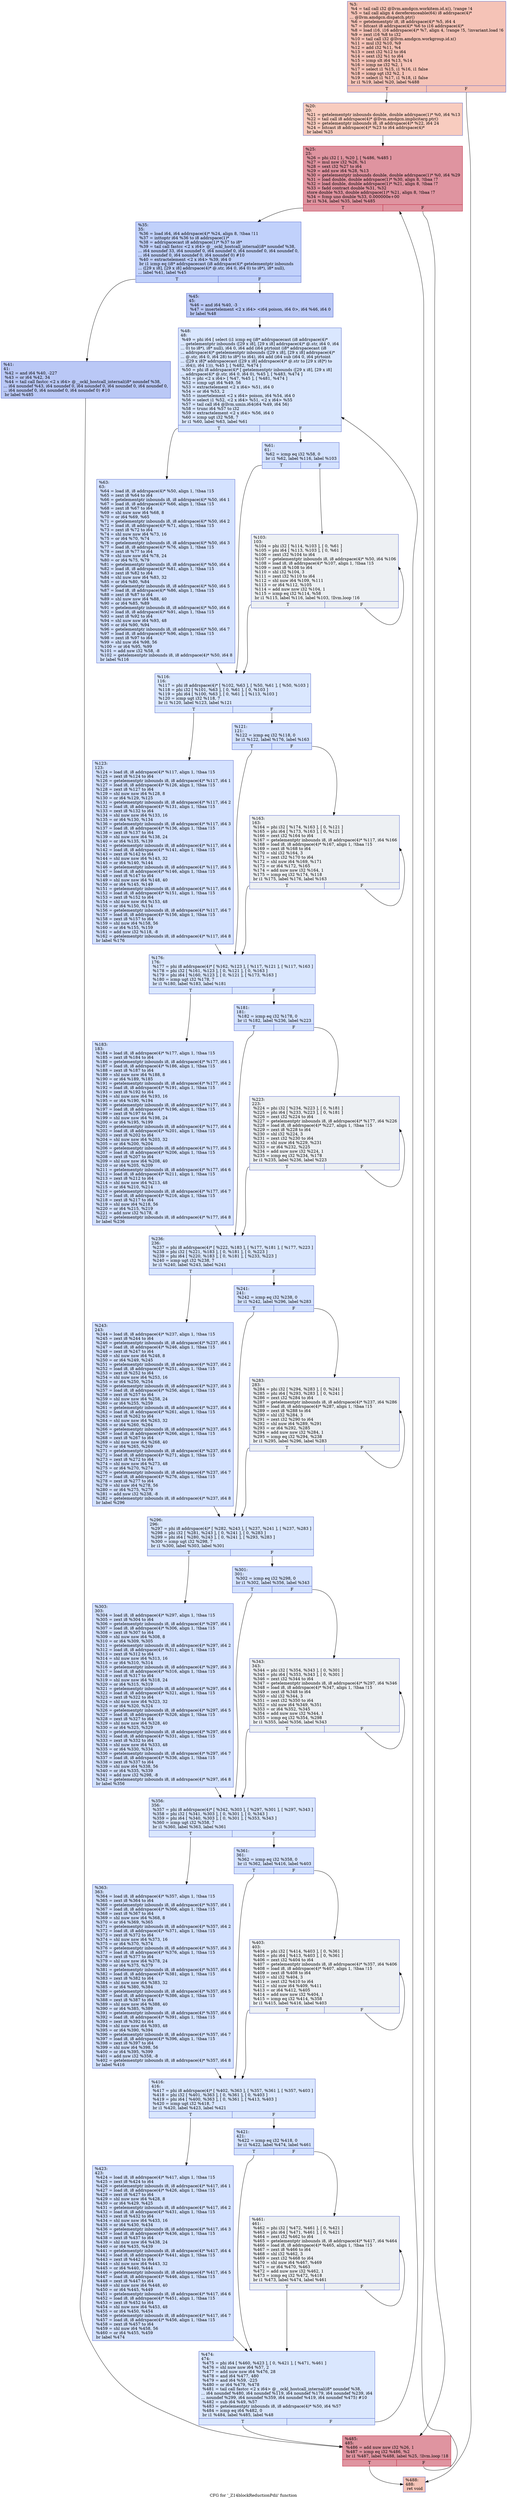 digraph "CFG for '_Z14blockReductionPdii' function" {
	label="CFG for '_Z14blockReductionPdii' function";

	Node0x57ac150 [shape=record,color="#3d50c3ff", style=filled, fillcolor="#e8765c70",label="{%3:\l  %4 = tail call i32 @llvm.amdgcn.workitem.id.x(), !range !4\l  %5 = tail call align 4 dereferenceable(64) i8 addrspace(4)*\l... @llvm.amdgcn.dispatch.ptr()\l  %6 = getelementptr i8, i8 addrspace(4)* %5, i64 4\l  %7 = bitcast i8 addrspace(4)* %6 to i16 addrspace(4)*\l  %8 = load i16, i16 addrspace(4)* %7, align 4, !range !5, !invariant.load !6\l  %9 = zext i16 %8 to i32\l  %10 = tail call i32 @llvm.amdgcn.workgroup.id.x()\l  %11 = mul i32 %10, %9\l  %12 = add i32 %11, %4\l  %13 = zext i32 %12 to i64\l  %14 = sext i32 %1 to i64\l  %15 = icmp slt i64 %13, %14\l  %16 = icmp ne i32 %2, 1\l  %17 = select i1 %15, i1 %16, i1 false\l  %18 = icmp sgt i32 %2, 1\l  %19 = select i1 %17, i1 %18, i1 false\l  br i1 %19, label %20, label %488\l|{<s0>T|<s1>F}}"];
	Node0x57ac150:s0 -> Node0x57adc10;
	Node0x57ac150:s1 -> Node0x57ae4d0;
	Node0x57adc10 [shape=record,color="#3d50c3ff", style=filled, fillcolor="#f08b6e70",label="{%20:\l20:                                               \l  %21 = getelementptr inbounds double, double addrspace(1)* %0, i64 %13\l  %22 = tail call i8 addrspace(4)* @llvm.amdgcn.implicitarg.ptr()\l  %23 = getelementptr inbounds i8, i8 addrspace(4)* %22, i64 24\l  %24 = bitcast i8 addrspace(4)* %23 to i64 addrspace(4)*\l  br label %25\l}"];
	Node0x57adc10 -> Node0x57ae9c0;
	Node0x57ae9c0 [shape=record,color="#b70d28ff", style=filled, fillcolor="#b70d2870",label="{%25:\l25:                                               \l  %26 = phi i32 [ 1, %20 ], [ %486, %485 ]\l  %27 = mul nsw i32 %26, %1\l  %28 = sext i32 %27 to i64\l  %29 = add nsw i64 %28, %13\l  %30 = getelementptr inbounds double, double addrspace(1)* %0, i64 %29\l  %31 = load double, double addrspace(1)* %30, align 8, !tbaa !7\l  %32 = load double, double addrspace(1)* %21, align 8, !tbaa !7\l  %33 = fadd contract double %31, %32\l  store double %33, double addrspace(1)* %21, align 8, !tbaa !7\l  %34 = fcmp uno double %33, 0.000000e+00\l  br i1 %34, label %35, label %485\l|{<s0>T|<s1>F}}"];
	Node0x57ae9c0:s0 -> Node0x57b0430;
	Node0x57ae9c0:s1 -> Node0x57aeaf0;
	Node0x57b0430 [shape=record,color="#3d50c3ff", style=filled, fillcolor="#7396f570",label="{%35:\l35:                                               \l  %36 = load i64, i64 addrspace(4)* %24, align 8, !tbaa !11\l  %37 = inttoptr i64 %36 to i8 addrspace(1)*\l  %38 = addrspacecast i8 addrspace(1)* %37 to i8*\l  %39 = tail call fastcc \<2 x i64\> @__ockl_hostcall_internal(i8* noundef %38,\l... i64 noundef 33, i64 noundef 0, i64 noundef 0, i64 noundef 0, i64 noundef 0,\l... i64 noundef 0, i64 noundef 0, i64 noundef 0) #10\l  %40 = extractelement \<2 x i64\> %39, i64 0\l  br i1 icmp eq (i8* addrspacecast (i8 addrspace(4)* getelementptr inbounds\l... ([29 x i8], [29 x i8] addrspace(4)* @.str, i64 0, i64 0) to i8*), i8* null),\l... label %41, label %45\l|{<s0>T|<s1>F}}"];
	Node0x57b0430:s0 -> Node0x57b0fd0;
	Node0x57b0430:s1 -> Node0x57b19c0;
	Node0x57b0fd0 [shape=record,color="#3d50c3ff", style=filled, fillcolor="#6282ea70",label="{%41:\l41:                                               \l  %42 = and i64 %40, -227\l  %43 = or i64 %42, 34\l  %44 = tail call fastcc \<2 x i64\> @__ockl_hostcall_internal(i8* noundef %38,\l... i64 noundef %43, i64 noundef 0, i64 noundef 0, i64 noundef 0, i64 noundef 0,\l... i64 noundef 0, i64 noundef 0, i64 noundef 0) #10\l  br label %485\l}"];
	Node0x57b0fd0 -> Node0x57aeaf0;
	Node0x57b19c0 [shape=record,color="#3d50c3ff", style=filled, fillcolor="#6282ea70",label="{%45:\l45:                                               \l  %46 = and i64 %40, -3\l  %47 = insertelement \<2 x i64\> \<i64 poison, i64 0\>, i64 %46, i64 0\l  br label %48\l}"];
	Node0x57b19c0 -> Node0x57b2720;
	Node0x57b2720 [shape=record,color="#3d50c3ff", style=filled, fillcolor="#abc8fd70",label="{%48:\l48:                                               \l  %49 = phi i64 [ select (i1 icmp eq (i8* addrspacecast (i8 addrspace(4)*\l... getelementptr inbounds ([29 x i8], [29 x i8] addrspace(4)* @.str, i64 0, i64\l... 0) to i8*), i8* null), i64 0, i64 add (i64 ptrtoint (i8* addrspacecast (i8\l... addrspace(4)* getelementptr inbounds ([29 x i8], [29 x i8] addrspace(4)*\l... @.str, i64 0, i64 28) to i8*) to i64), i64 add (i64 sub (i64 0, i64 ptrtoint\l... ([29 x i8]* addrspacecast ([29 x i8] addrspace(4)* @.str to [29 x i8]*) to\l... i64)), i64 1))), %45 ], [ %482, %474 ]\l  %50 = phi i8 addrspace(4)* [ getelementptr inbounds ([29 x i8], [29 x i8]\l... addrspace(4)* @.str, i64 0, i64 0), %45 ], [ %483, %474 ]\l  %51 = phi \<2 x i64\> [ %47, %45 ], [ %481, %474 ]\l  %52 = icmp ugt i64 %49, 56\l  %53 = extractelement \<2 x i64\> %51, i64 0\l  %54 = or i64 %53, 2\l  %55 = insertelement \<2 x i64\> poison, i64 %54, i64 0\l  %56 = select i1 %52, \<2 x i64\> %51, \<2 x i64\> %55\l  %57 = tail call i64 @llvm.umin.i64(i64 %49, i64 56)\l  %58 = trunc i64 %57 to i32\l  %59 = extractelement \<2 x i64\> %56, i64 0\l  %60 = icmp ugt i32 %58, 7\l  br i1 %60, label %63, label %61\l|{<s0>T|<s1>F}}"];
	Node0x57b2720:s0 -> Node0x57b3690;
	Node0x57b2720:s1 -> Node0x57b3720;
	Node0x57b3720 [shape=record,color="#3d50c3ff", style=filled, fillcolor="#9ebeff70",label="{%61:\l61:                                               \l  %62 = icmp eq i32 %58, 0\l  br i1 %62, label %116, label %103\l|{<s0>T|<s1>F}}"];
	Node0x57b3720:s0 -> Node0x57b3920;
	Node0x57b3720:s1 -> Node0x57b3970;
	Node0x57b3690 [shape=record,color="#3d50c3ff", style=filled, fillcolor="#9ebeff70",label="{%63:\l63:                                               \l  %64 = load i8, i8 addrspace(4)* %50, align 1, !tbaa !15\l  %65 = zext i8 %64 to i64\l  %66 = getelementptr inbounds i8, i8 addrspace(4)* %50, i64 1\l  %67 = load i8, i8 addrspace(4)* %66, align 1, !tbaa !15\l  %68 = zext i8 %67 to i64\l  %69 = shl nuw nsw i64 %68, 8\l  %70 = or i64 %69, %65\l  %71 = getelementptr inbounds i8, i8 addrspace(4)* %50, i64 2\l  %72 = load i8, i8 addrspace(4)* %71, align 1, !tbaa !15\l  %73 = zext i8 %72 to i64\l  %74 = shl nuw nsw i64 %73, 16\l  %75 = or i64 %70, %74\l  %76 = getelementptr inbounds i8, i8 addrspace(4)* %50, i64 3\l  %77 = load i8, i8 addrspace(4)* %76, align 1, !tbaa !15\l  %78 = zext i8 %77 to i64\l  %79 = shl nuw nsw i64 %78, 24\l  %80 = or i64 %75, %79\l  %81 = getelementptr inbounds i8, i8 addrspace(4)* %50, i64 4\l  %82 = load i8, i8 addrspace(4)* %81, align 1, !tbaa !15\l  %83 = zext i8 %82 to i64\l  %84 = shl nuw nsw i64 %83, 32\l  %85 = or i64 %80, %84\l  %86 = getelementptr inbounds i8, i8 addrspace(4)* %50, i64 5\l  %87 = load i8, i8 addrspace(4)* %86, align 1, !tbaa !15\l  %88 = zext i8 %87 to i64\l  %89 = shl nuw nsw i64 %88, 40\l  %90 = or i64 %85, %89\l  %91 = getelementptr inbounds i8, i8 addrspace(4)* %50, i64 6\l  %92 = load i8, i8 addrspace(4)* %91, align 1, !tbaa !15\l  %93 = zext i8 %92 to i64\l  %94 = shl nuw nsw i64 %93, 48\l  %95 = or i64 %90, %94\l  %96 = getelementptr inbounds i8, i8 addrspace(4)* %50, i64 7\l  %97 = load i8, i8 addrspace(4)* %96, align 1, !tbaa !15\l  %98 = zext i8 %97 to i64\l  %99 = shl nuw i64 %98, 56\l  %100 = or i64 %95, %99\l  %101 = add nsw i32 %58, -8\l  %102 = getelementptr inbounds i8, i8 addrspace(4)* %50, i64 8\l  br label %116\l}"];
	Node0x57b3690 -> Node0x57b3920;
	Node0x57b3970 [shape=record,color="#3d50c3ff", style=filled, fillcolor="#d6dce470",label="{%103:\l103:                                              \l  %104 = phi i32 [ %114, %103 ], [ 0, %61 ]\l  %105 = phi i64 [ %113, %103 ], [ 0, %61 ]\l  %106 = zext i32 %104 to i64\l  %107 = getelementptr inbounds i8, i8 addrspace(4)* %50, i64 %106\l  %108 = load i8, i8 addrspace(4)* %107, align 1, !tbaa !15\l  %109 = zext i8 %108 to i64\l  %110 = shl i32 %104, 3\l  %111 = zext i32 %110 to i64\l  %112 = shl nuw i64 %109, %111\l  %113 = or i64 %112, %105\l  %114 = add nuw nsw i32 %104, 1\l  %115 = icmp eq i32 %114, %58\l  br i1 %115, label %116, label %103, !llvm.loop !16\l|{<s0>T|<s1>F}}"];
	Node0x57b3970:s0 -> Node0x57b3920;
	Node0x57b3970:s1 -> Node0x57b3970;
	Node0x57b3920 [shape=record,color="#3d50c3ff", style=filled, fillcolor="#abc8fd70",label="{%116:\l116:                                              \l  %117 = phi i8 addrspace(4)* [ %102, %63 ], [ %50, %61 ], [ %50, %103 ]\l  %118 = phi i32 [ %101, %63 ], [ 0, %61 ], [ 0, %103 ]\l  %119 = phi i64 [ %100, %63 ], [ 0, %61 ], [ %113, %103 ]\l  %120 = icmp ugt i32 %118, 7\l  br i1 %120, label %123, label %121\l|{<s0>T|<s1>F}}"];
	Node0x57b3920:s0 -> Node0x57b6660;
	Node0x57b3920:s1 -> Node0x57b66b0;
	Node0x57b66b0 [shape=record,color="#3d50c3ff", style=filled, fillcolor="#9ebeff70",label="{%121:\l121:                                              \l  %122 = icmp eq i32 %118, 0\l  br i1 %122, label %176, label %163\l|{<s0>T|<s1>F}}"];
	Node0x57b66b0:s0 -> Node0x57b6880;
	Node0x57b66b0:s1 -> Node0x57b68d0;
	Node0x57b6660 [shape=record,color="#3d50c3ff", style=filled, fillcolor="#9ebeff70",label="{%123:\l123:                                              \l  %124 = load i8, i8 addrspace(4)* %117, align 1, !tbaa !15\l  %125 = zext i8 %124 to i64\l  %126 = getelementptr inbounds i8, i8 addrspace(4)* %117, i64 1\l  %127 = load i8, i8 addrspace(4)* %126, align 1, !tbaa !15\l  %128 = zext i8 %127 to i64\l  %129 = shl nuw nsw i64 %128, 8\l  %130 = or i64 %129, %125\l  %131 = getelementptr inbounds i8, i8 addrspace(4)* %117, i64 2\l  %132 = load i8, i8 addrspace(4)* %131, align 1, !tbaa !15\l  %133 = zext i8 %132 to i64\l  %134 = shl nuw nsw i64 %133, 16\l  %135 = or i64 %130, %134\l  %136 = getelementptr inbounds i8, i8 addrspace(4)* %117, i64 3\l  %137 = load i8, i8 addrspace(4)* %136, align 1, !tbaa !15\l  %138 = zext i8 %137 to i64\l  %139 = shl nuw nsw i64 %138, 24\l  %140 = or i64 %135, %139\l  %141 = getelementptr inbounds i8, i8 addrspace(4)* %117, i64 4\l  %142 = load i8, i8 addrspace(4)* %141, align 1, !tbaa !15\l  %143 = zext i8 %142 to i64\l  %144 = shl nuw nsw i64 %143, 32\l  %145 = or i64 %140, %144\l  %146 = getelementptr inbounds i8, i8 addrspace(4)* %117, i64 5\l  %147 = load i8, i8 addrspace(4)* %146, align 1, !tbaa !15\l  %148 = zext i8 %147 to i64\l  %149 = shl nuw nsw i64 %148, 40\l  %150 = or i64 %145, %149\l  %151 = getelementptr inbounds i8, i8 addrspace(4)* %117, i64 6\l  %152 = load i8, i8 addrspace(4)* %151, align 1, !tbaa !15\l  %153 = zext i8 %152 to i64\l  %154 = shl nuw nsw i64 %153, 48\l  %155 = or i64 %150, %154\l  %156 = getelementptr inbounds i8, i8 addrspace(4)* %117, i64 7\l  %157 = load i8, i8 addrspace(4)* %156, align 1, !tbaa !15\l  %158 = zext i8 %157 to i64\l  %159 = shl nuw i64 %158, 56\l  %160 = or i64 %155, %159\l  %161 = add nsw i32 %118, -8\l  %162 = getelementptr inbounds i8, i8 addrspace(4)* %117, i64 8\l  br label %176\l}"];
	Node0x57b6660 -> Node0x57b6880;
	Node0x57b68d0 [shape=record,color="#3d50c3ff", style=filled, fillcolor="#d6dce470",label="{%163:\l163:                                              \l  %164 = phi i32 [ %174, %163 ], [ 0, %121 ]\l  %165 = phi i64 [ %173, %163 ], [ 0, %121 ]\l  %166 = zext i32 %164 to i64\l  %167 = getelementptr inbounds i8, i8 addrspace(4)* %117, i64 %166\l  %168 = load i8, i8 addrspace(4)* %167, align 1, !tbaa !15\l  %169 = zext i8 %168 to i64\l  %170 = shl i32 %164, 3\l  %171 = zext i32 %170 to i64\l  %172 = shl nuw i64 %169, %171\l  %173 = or i64 %172, %165\l  %174 = add nuw nsw i32 %164, 1\l  %175 = icmp eq i32 %174, %118\l  br i1 %175, label %176, label %163\l|{<s0>T|<s1>F}}"];
	Node0x57b68d0:s0 -> Node0x57b6880;
	Node0x57b68d0:s1 -> Node0x57b68d0;
	Node0x57b6880 [shape=record,color="#3d50c3ff", style=filled, fillcolor="#abc8fd70",label="{%176:\l176:                                              \l  %177 = phi i8 addrspace(4)* [ %162, %123 ], [ %117, %121 ], [ %117, %163 ]\l  %178 = phi i32 [ %161, %123 ], [ 0, %121 ], [ 0, %163 ]\l  %179 = phi i64 [ %160, %123 ], [ 0, %121 ], [ %173, %163 ]\l  %180 = icmp ugt i32 %178, 7\l  br i1 %180, label %183, label %181\l|{<s0>T|<s1>F}}"];
	Node0x57b6880:s0 -> Node0x57b8d60;
	Node0x57b6880:s1 -> Node0x57b8db0;
	Node0x57b8db0 [shape=record,color="#3d50c3ff", style=filled, fillcolor="#9ebeff70",label="{%181:\l181:                                              \l  %182 = icmp eq i32 %178, 0\l  br i1 %182, label %236, label %223\l|{<s0>T|<s1>F}}"];
	Node0x57b8db0:s0 -> Node0x57b8f40;
	Node0x57b8db0:s1 -> Node0x57b8f90;
	Node0x57b8d60 [shape=record,color="#3d50c3ff", style=filled, fillcolor="#9ebeff70",label="{%183:\l183:                                              \l  %184 = load i8, i8 addrspace(4)* %177, align 1, !tbaa !15\l  %185 = zext i8 %184 to i64\l  %186 = getelementptr inbounds i8, i8 addrspace(4)* %177, i64 1\l  %187 = load i8, i8 addrspace(4)* %186, align 1, !tbaa !15\l  %188 = zext i8 %187 to i64\l  %189 = shl nuw nsw i64 %188, 8\l  %190 = or i64 %189, %185\l  %191 = getelementptr inbounds i8, i8 addrspace(4)* %177, i64 2\l  %192 = load i8, i8 addrspace(4)* %191, align 1, !tbaa !15\l  %193 = zext i8 %192 to i64\l  %194 = shl nuw nsw i64 %193, 16\l  %195 = or i64 %190, %194\l  %196 = getelementptr inbounds i8, i8 addrspace(4)* %177, i64 3\l  %197 = load i8, i8 addrspace(4)* %196, align 1, !tbaa !15\l  %198 = zext i8 %197 to i64\l  %199 = shl nuw nsw i64 %198, 24\l  %200 = or i64 %195, %199\l  %201 = getelementptr inbounds i8, i8 addrspace(4)* %177, i64 4\l  %202 = load i8, i8 addrspace(4)* %201, align 1, !tbaa !15\l  %203 = zext i8 %202 to i64\l  %204 = shl nuw nsw i64 %203, 32\l  %205 = or i64 %200, %204\l  %206 = getelementptr inbounds i8, i8 addrspace(4)* %177, i64 5\l  %207 = load i8, i8 addrspace(4)* %206, align 1, !tbaa !15\l  %208 = zext i8 %207 to i64\l  %209 = shl nuw nsw i64 %208, 40\l  %210 = or i64 %205, %209\l  %211 = getelementptr inbounds i8, i8 addrspace(4)* %177, i64 6\l  %212 = load i8, i8 addrspace(4)* %211, align 1, !tbaa !15\l  %213 = zext i8 %212 to i64\l  %214 = shl nuw nsw i64 %213, 48\l  %215 = or i64 %210, %214\l  %216 = getelementptr inbounds i8, i8 addrspace(4)* %177, i64 7\l  %217 = load i8, i8 addrspace(4)* %216, align 1, !tbaa !15\l  %218 = zext i8 %217 to i64\l  %219 = shl nuw i64 %218, 56\l  %220 = or i64 %215, %219\l  %221 = add nsw i32 %178, -8\l  %222 = getelementptr inbounds i8, i8 addrspace(4)* %177, i64 8\l  br label %236\l}"];
	Node0x57b8d60 -> Node0x57b8f40;
	Node0x57b8f90 [shape=record,color="#3d50c3ff", style=filled, fillcolor="#d6dce470",label="{%223:\l223:                                              \l  %224 = phi i32 [ %234, %223 ], [ 0, %181 ]\l  %225 = phi i64 [ %233, %223 ], [ 0, %181 ]\l  %226 = zext i32 %224 to i64\l  %227 = getelementptr inbounds i8, i8 addrspace(4)* %177, i64 %226\l  %228 = load i8, i8 addrspace(4)* %227, align 1, !tbaa !15\l  %229 = zext i8 %228 to i64\l  %230 = shl i32 %224, 3\l  %231 = zext i32 %230 to i64\l  %232 = shl nuw i64 %229, %231\l  %233 = or i64 %232, %225\l  %234 = add nuw nsw i32 %224, 1\l  %235 = icmp eq i32 %234, %178\l  br i1 %235, label %236, label %223\l|{<s0>T|<s1>F}}"];
	Node0x57b8f90:s0 -> Node0x57b8f40;
	Node0x57b8f90:s1 -> Node0x57b8f90;
	Node0x57b8f40 [shape=record,color="#3d50c3ff", style=filled, fillcolor="#abc8fd70",label="{%236:\l236:                                              \l  %237 = phi i8 addrspace(4)* [ %222, %183 ], [ %177, %181 ], [ %177, %223 ]\l  %238 = phi i32 [ %221, %183 ], [ 0, %181 ], [ 0, %223 ]\l  %239 = phi i64 [ %220, %183 ], [ 0, %181 ], [ %233, %223 ]\l  %240 = icmp ugt i32 %238, 7\l  br i1 %240, label %243, label %241\l|{<s0>T|<s1>F}}"];
	Node0x57b8f40:s0 -> Node0x57bafb0;
	Node0x57b8f40:s1 -> Node0x57bb000;
	Node0x57bb000 [shape=record,color="#3d50c3ff", style=filled, fillcolor="#9ebeff70",label="{%241:\l241:                                              \l  %242 = icmp eq i32 %238, 0\l  br i1 %242, label %296, label %283\l|{<s0>T|<s1>F}}"];
	Node0x57bb000:s0 -> Node0x57bb190;
	Node0x57bb000:s1 -> Node0x57bb1e0;
	Node0x57bafb0 [shape=record,color="#3d50c3ff", style=filled, fillcolor="#9ebeff70",label="{%243:\l243:                                              \l  %244 = load i8, i8 addrspace(4)* %237, align 1, !tbaa !15\l  %245 = zext i8 %244 to i64\l  %246 = getelementptr inbounds i8, i8 addrspace(4)* %237, i64 1\l  %247 = load i8, i8 addrspace(4)* %246, align 1, !tbaa !15\l  %248 = zext i8 %247 to i64\l  %249 = shl nuw nsw i64 %248, 8\l  %250 = or i64 %249, %245\l  %251 = getelementptr inbounds i8, i8 addrspace(4)* %237, i64 2\l  %252 = load i8, i8 addrspace(4)* %251, align 1, !tbaa !15\l  %253 = zext i8 %252 to i64\l  %254 = shl nuw nsw i64 %253, 16\l  %255 = or i64 %250, %254\l  %256 = getelementptr inbounds i8, i8 addrspace(4)* %237, i64 3\l  %257 = load i8, i8 addrspace(4)* %256, align 1, !tbaa !15\l  %258 = zext i8 %257 to i64\l  %259 = shl nuw nsw i64 %258, 24\l  %260 = or i64 %255, %259\l  %261 = getelementptr inbounds i8, i8 addrspace(4)* %237, i64 4\l  %262 = load i8, i8 addrspace(4)* %261, align 1, !tbaa !15\l  %263 = zext i8 %262 to i64\l  %264 = shl nuw nsw i64 %263, 32\l  %265 = or i64 %260, %264\l  %266 = getelementptr inbounds i8, i8 addrspace(4)* %237, i64 5\l  %267 = load i8, i8 addrspace(4)* %266, align 1, !tbaa !15\l  %268 = zext i8 %267 to i64\l  %269 = shl nuw nsw i64 %268, 40\l  %270 = or i64 %265, %269\l  %271 = getelementptr inbounds i8, i8 addrspace(4)* %237, i64 6\l  %272 = load i8, i8 addrspace(4)* %271, align 1, !tbaa !15\l  %273 = zext i8 %272 to i64\l  %274 = shl nuw nsw i64 %273, 48\l  %275 = or i64 %270, %274\l  %276 = getelementptr inbounds i8, i8 addrspace(4)* %237, i64 7\l  %277 = load i8, i8 addrspace(4)* %276, align 1, !tbaa !15\l  %278 = zext i8 %277 to i64\l  %279 = shl nuw i64 %278, 56\l  %280 = or i64 %275, %279\l  %281 = add nsw i32 %238, -8\l  %282 = getelementptr inbounds i8, i8 addrspace(4)* %237, i64 8\l  br label %296\l}"];
	Node0x57bafb0 -> Node0x57bb190;
	Node0x57bb1e0 [shape=record,color="#3d50c3ff", style=filled, fillcolor="#d6dce470",label="{%283:\l283:                                              \l  %284 = phi i32 [ %294, %283 ], [ 0, %241 ]\l  %285 = phi i64 [ %293, %283 ], [ 0, %241 ]\l  %286 = zext i32 %284 to i64\l  %287 = getelementptr inbounds i8, i8 addrspace(4)* %237, i64 %286\l  %288 = load i8, i8 addrspace(4)* %287, align 1, !tbaa !15\l  %289 = zext i8 %288 to i64\l  %290 = shl i32 %284, 3\l  %291 = zext i32 %290 to i64\l  %292 = shl nuw i64 %289, %291\l  %293 = or i64 %292, %285\l  %294 = add nuw nsw i32 %284, 1\l  %295 = icmp eq i32 %294, %238\l  br i1 %295, label %296, label %283\l|{<s0>T|<s1>F}}"];
	Node0x57bb1e0:s0 -> Node0x57bb190;
	Node0x57bb1e0:s1 -> Node0x57bb1e0;
	Node0x57bb190 [shape=record,color="#3d50c3ff", style=filled, fillcolor="#abc8fd70",label="{%296:\l296:                                              \l  %297 = phi i8 addrspace(4)* [ %282, %243 ], [ %237, %241 ], [ %237, %283 ]\l  %298 = phi i32 [ %281, %243 ], [ 0, %241 ], [ 0, %283 ]\l  %299 = phi i64 [ %280, %243 ], [ 0, %241 ], [ %293, %283 ]\l  %300 = icmp ugt i32 %298, 7\l  br i1 %300, label %303, label %301\l|{<s0>T|<s1>F}}"];
	Node0x57bb190:s0 -> Node0x57bda30;
	Node0x57bb190:s1 -> Node0x57bda80;
	Node0x57bda80 [shape=record,color="#3d50c3ff", style=filled, fillcolor="#9ebeff70",label="{%301:\l301:                                              \l  %302 = icmp eq i32 %298, 0\l  br i1 %302, label %356, label %343\l|{<s0>T|<s1>F}}"];
	Node0x57bda80:s0 -> Node0x57bdc10;
	Node0x57bda80:s1 -> Node0x57bdc60;
	Node0x57bda30 [shape=record,color="#3d50c3ff", style=filled, fillcolor="#9ebeff70",label="{%303:\l303:                                              \l  %304 = load i8, i8 addrspace(4)* %297, align 1, !tbaa !15\l  %305 = zext i8 %304 to i64\l  %306 = getelementptr inbounds i8, i8 addrspace(4)* %297, i64 1\l  %307 = load i8, i8 addrspace(4)* %306, align 1, !tbaa !15\l  %308 = zext i8 %307 to i64\l  %309 = shl nuw nsw i64 %308, 8\l  %310 = or i64 %309, %305\l  %311 = getelementptr inbounds i8, i8 addrspace(4)* %297, i64 2\l  %312 = load i8, i8 addrspace(4)* %311, align 1, !tbaa !15\l  %313 = zext i8 %312 to i64\l  %314 = shl nuw nsw i64 %313, 16\l  %315 = or i64 %310, %314\l  %316 = getelementptr inbounds i8, i8 addrspace(4)* %297, i64 3\l  %317 = load i8, i8 addrspace(4)* %316, align 1, !tbaa !15\l  %318 = zext i8 %317 to i64\l  %319 = shl nuw nsw i64 %318, 24\l  %320 = or i64 %315, %319\l  %321 = getelementptr inbounds i8, i8 addrspace(4)* %297, i64 4\l  %322 = load i8, i8 addrspace(4)* %321, align 1, !tbaa !15\l  %323 = zext i8 %322 to i64\l  %324 = shl nuw nsw i64 %323, 32\l  %325 = or i64 %320, %324\l  %326 = getelementptr inbounds i8, i8 addrspace(4)* %297, i64 5\l  %327 = load i8, i8 addrspace(4)* %326, align 1, !tbaa !15\l  %328 = zext i8 %327 to i64\l  %329 = shl nuw nsw i64 %328, 40\l  %330 = or i64 %325, %329\l  %331 = getelementptr inbounds i8, i8 addrspace(4)* %297, i64 6\l  %332 = load i8, i8 addrspace(4)* %331, align 1, !tbaa !15\l  %333 = zext i8 %332 to i64\l  %334 = shl nuw nsw i64 %333, 48\l  %335 = or i64 %330, %334\l  %336 = getelementptr inbounds i8, i8 addrspace(4)* %297, i64 7\l  %337 = load i8, i8 addrspace(4)* %336, align 1, !tbaa !15\l  %338 = zext i8 %337 to i64\l  %339 = shl nuw i64 %338, 56\l  %340 = or i64 %335, %339\l  %341 = add nsw i32 %298, -8\l  %342 = getelementptr inbounds i8, i8 addrspace(4)* %297, i64 8\l  br label %356\l}"];
	Node0x57bda30 -> Node0x57bdc10;
	Node0x57bdc60 [shape=record,color="#3d50c3ff", style=filled, fillcolor="#d6dce470",label="{%343:\l343:                                              \l  %344 = phi i32 [ %354, %343 ], [ 0, %301 ]\l  %345 = phi i64 [ %353, %343 ], [ 0, %301 ]\l  %346 = zext i32 %344 to i64\l  %347 = getelementptr inbounds i8, i8 addrspace(4)* %297, i64 %346\l  %348 = load i8, i8 addrspace(4)* %347, align 1, !tbaa !15\l  %349 = zext i8 %348 to i64\l  %350 = shl i32 %344, 3\l  %351 = zext i32 %350 to i64\l  %352 = shl nuw i64 %349, %351\l  %353 = or i64 %352, %345\l  %354 = add nuw nsw i32 %344, 1\l  %355 = icmp eq i32 %354, %298\l  br i1 %355, label %356, label %343\l|{<s0>T|<s1>F}}"];
	Node0x57bdc60:s0 -> Node0x57bdc10;
	Node0x57bdc60:s1 -> Node0x57bdc60;
	Node0x57bdc10 [shape=record,color="#3d50c3ff", style=filled, fillcolor="#abc8fd70",label="{%356:\l356:                                              \l  %357 = phi i8 addrspace(4)* [ %342, %303 ], [ %297, %301 ], [ %297, %343 ]\l  %358 = phi i32 [ %341, %303 ], [ 0, %301 ], [ 0, %343 ]\l  %359 = phi i64 [ %340, %303 ], [ 0, %301 ], [ %353, %343 ]\l  %360 = icmp ugt i32 %358, 7\l  br i1 %360, label %363, label %361\l|{<s0>T|<s1>F}}"];
	Node0x57bdc10:s0 -> Node0x57c06b0;
	Node0x57bdc10:s1 -> Node0x57c0700;
	Node0x57c0700 [shape=record,color="#3d50c3ff", style=filled, fillcolor="#9ebeff70",label="{%361:\l361:                                              \l  %362 = icmp eq i32 %358, 0\l  br i1 %362, label %416, label %403\l|{<s0>T|<s1>F}}"];
	Node0x57c0700:s0 -> Node0x57c0890;
	Node0x57c0700:s1 -> Node0x57c08e0;
	Node0x57c06b0 [shape=record,color="#3d50c3ff", style=filled, fillcolor="#9ebeff70",label="{%363:\l363:                                              \l  %364 = load i8, i8 addrspace(4)* %357, align 1, !tbaa !15\l  %365 = zext i8 %364 to i64\l  %366 = getelementptr inbounds i8, i8 addrspace(4)* %357, i64 1\l  %367 = load i8, i8 addrspace(4)* %366, align 1, !tbaa !15\l  %368 = zext i8 %367 to i64\l  %369 = shl nuw nsw i64 %368, 8\l  %370 = or i64 %369, %365\l  %371 = getelementptr inbounds i8, i8 addrspace(4)* %357, i64 2\l  %372 = load i8, i8 addrspace(4)* %371, align 1, !tbaa !15\l  %373 = zext i8 %372 to i64\l  %374 = shl nuw nsw i64 %373, 16\l  %375 = or i64 %370, %374\l  %376 = getelementptr inbounds i8, i8 addrspace(4)* %357, i64 3\l  %377 = load i8, i8 addrspace(4)* %376, align 1, !tbaa !15\l  %378 = zext i8 %377 to i64\l  %379 = shl nuw nsw i64 %378, 24\l  %380 = or i64 %375, %379\l  %381 = getelementptr inbounds i8, i8 addrspace(4)* %357, i64 4\l  %382 = load i8, i8 addrspace(4)* %381, align 1, !tbaa !15\l  %383 = zext i8 %382 to i64\l  %384 = shl nuw nsw i64 %383, 32\l  %385 = or i64 %380, %384\l  %386 = getelementptr inbounds i8, i8 addrspace(4)* %357, i64 5\l  %387 = load i8, i8 addrspace(4)* %386, align 1, !tbaa !15\l  %388 = zext i8 %387 to i64\l  %389 = shl nuw nsw i64 %388, 40\l  %390 = or i64 %385, %389\l  %391 = getelementptr inbounds i8, i8 addrspace(4)* %357, i64 6\l  %392 = load i8, i8 addrspace(4)* %391, align 1, !tbaa !15\l  %393 = zext i8 %392 to i64\l  %394 = shl nuw nsw i64 %393, 48\l  %395 = or i64 %390, %394\l  %396 = getelementptr inbounds i8, i8 addrspace(4)* %357, i64 7\l  %397 = load i8, i8 addrspace(4)* %396, align 1, !tbaa !15\l  %398 = zext i8 %397 to i64\l  %399 = shl nuw i64 %398, 56\l  %400 = or i64 %395, %399\l  %401 = add nsw i32 %358, -8\l  %402 = getelementptr inbounds i8, i8 addrspace(4)* %357, i64 8\l  br label %416\l}"];
	Node0x57c06b0 -> Node0x57c0890;
	Node0x57c08e0 [shape=record,color="#3d50c3ff", style=filled, fillcolor="#d6dce470",label="{%403:\l403:                                              \l  %404 = phi i32 [ %414, %403 ], [ 0, %361 ]\l  %405 = phi i64 [ %413, %403 ], [ 0, %361 ]\l  %406 = zext i32 %404 to i64\l  %407 = getelementptr inbounds i8, i8 addrspace(4)* %357, i64 %406\l  %408 = load i8, i8 addrspace(4)* %407, align 1, !tbaa !15\l  %409 = zext i8 %408 to i64\l  %410 = shl i32 %404, 3\l  %411 = zext i32 %410 to i64\l  %412 = shl nuw i64 %409, %411\l  %413 = or i64 %412, %405\l  %414 = add nuw nsw i32 %404, 1\l  %415 = icmp eq i32 %414, %358\l  br i1 %415, label %416, label %403\l|{<s0>T|<s1>F}}"];
	Node0x57c08e0:s0 -> Node0x57c0890;
	Node0x57c08e0:s1 -> Node0x57c08e0;
	Node0x57c0890 [shape=record,color="#3d50c3ff", style=filled, fillcolor="#abc8fd70",label="{%416:\l416:                                              \l  %417 = phi i8 addrspace(4)* [ %402, %363 ], [ %357, %361 ], [ %357, %403 ]\l  %418 = phi i32 [ %401, %363 ], [ 0, %361 ], [ 0, %403 ]\l  %419 = phi i64 [ %400, %363 ], [ 0, %361 ], [ %413, %403 ]\l  %420 = icmp ugt i32 %418, 7\l  br i1 %420, label %423, label %421\l|{<s0>T|<s1>F}}"];
	Node0x57c0890:s0 -> Node0x57c2f10;
	Node0x57c0890:s1 -> Node0x57c2f60;
	Node0x57c2f60 [shape=record,color="#3d50c3ff", style=filled, fillcolor="#9ebeff70",label="{%421:\l421:                                              \l  %422 = icmp eq i32 %418, 0\l  br i1 %422, label %474, label %461\l|{<s0>T|<s1>F}}"];
	Node0x57c2f60:s0 -> Node0x57b2b90;
	Node0x57c2f60:s1 -> Node0x57c30f0;
	Node0x57c2f10 [shape=record,color="#3d50c3ff", style=filled, fillcolor="#9ebeff70",label="{%423:\l423:                                              \l  %424 = load i8, i8 addrspace(4)* %417, align 1, !tbaa !15\l  %425 = zext i8 %424 to i64\l  %426 = getelementptr inbounds i8, i8 addrspace(4)* %417, i64 1\l  %427 = load i8, i8 addrspace(4)* %426, align 1, !tbaa !15\l  %428 = zext i8 %427 to i64\l  %429 = shl nuw nsw i64 %428, 8\l  %430 = or i64 %429, %425\l  %431 = getelementptr inbounds i8, i8 addrspace(4)* %417, i64 2\l  %432 = load i8, i8 addrspace(4)* %431, align 1, !tbaa !15\l  %433 = zext i8 %432 to i64\l  %434 = shl nuw nsw i64 %433, 16\l  %435 = or i64 %430, %434\l  %436 = getelementptr inbounds i8, i8 addrspace(4)* %417, i64 3\l  %437 = load i8, i8 addrspace(4)* %436, align 1, !tbaa !15\l  %438 = zext i8 %437 to i64\l  %439 = shl nuw nsw i64 %438, 24\l  %440 = or i64 %435, %439\l  %441 = getelementptr inbounds i8, i8 addrspace(4)* %417, i64 4\l  %442 = load i8, i8 addrspace(4)* %441, align 1, !tbaa !15\l  %443 = zext i8 %442 to i64\l  %444 = shl nuw nsw i64 %443, 32\l  %445 = or i64 %440, %444\l  %446 = getelementptr inbounds i8, i8 addrspace(4)* %417, i64 5\l  %447 = load i8, i8 addrspace(4)* %446, align 1, !tbaa !15\l  %448 = zext i8 %447 to i64\l  %449 = shl nuw nsw i64 %448, 40\l  %450 = or i64 %445, %449\l  %451 = getelementptr inbounds i8, i8 addrspace(4)* %417, i64 6\l  %452 = load i8, i8 addrspace(4)* %451, align 1, !tbaa !15\l  %453 = zext i8 %452 to i64\l  %454 = shl nuw nsw i64 %453, 48\l  %455 = or i64 %450, %454\l  %456 = getelementptr inbounds i8, i8 addrspace(4)* %417, i64 7\l  %457 = load i8, i8 addrspace(4)* %456, align 1, !tbaa !15\l  %458 = zext i8 %457 to i64\l  %459 = shl nuw i64 %458, 56\l  %460 = or i64 %455, %459\l  br label %474\l}"];
	Node0x57c2f10 -> Node0x57b2b90;
	Node0x57c30f0 [shape=record,color="#3d50c3ff", style=filled, fillcolor="#d6dce470",label="{%461:\l461:                                              \l  %462 = phi i32 [ %472, %461 ], [ 0, %421 ]\l  %463 = phi i64 [ %471, %461 ], [ 0, %421 ]\l  %464 = zext i32 %462 to i64\l  %465 = getelementptr inbounds i8, i8 addrspace(4)* %417, i64 %464\l  %466 = load i8, i8 addrspace(4)* %465, align 1, !tbaa !15\l  %467 = zext i8 %466 to i64\l  %468 = shl i32 %462, 3\l  %469 = zext i32 %468 to i64\l  %470 = shl nuw i64 %467, %469\l  %471 = or i64 %470, %463\l  %472 = add nuw nsw i32 %462, 1\l  %473 = icmp eq i32 %472, %418\l  br i1 %473, label %474, label %461\l|{<s0>T|<s1>F}}"];
	Node0x57c30f0:s0 -> Node0x57b2b90;
	Node0x57c30f0:s1 -> Node0x57c30f0;
	Node0x57b2b90 [shape=record,color="#3d50c3ff", style=filled, fillcolor="#abc8fd70",label="{%474:\l474:                                              \l  %475 = phi i64 [ %460, %423 ], [ 0, %421 ], [ %471, %461 ]\l  %476 = shl nuw nsw i64 %57, 2\l  %477 = add nuw nsw i64 %476, 28\l  %478 = and i64 %477, 480\l  %479 = and i64 %59, -225\l  %480 = or i64 %479, %478\l  %481 = tail call fastcc \<2 x i64\> @__ockl_hostcall_internal(i8* noundef %38,\l... i64 noundef %480, i64 noundef %119, i64 noundef %179, i64 noundef %239, i64\l... noundef %299, i64 noundef %359, i64 noundef %419, i64 noundef %475) #10\l  %482 = sub i64 %49, %57\l  %483 = getelementptr inbounds i8, i8 addrspace(4)* %50, i64 %57\l  %484 = icmp eq i64 %482, 0\l  br i1 %484, label %485, label %48\l|{<s0>T|<s1>F}}"];
	Node0x57b2b90:s0 -> Node0x57aeaf0;
	Node0x57b2b90:s1 -> Node0x57b2720;
	Node0x57aeaf0 [shape=record,color="#b70d28ff", style=filled, fillcolor="#b70d2870",label="{%485:\l485:                                              \l  %486 = add nuw nsw i32 %26, 1\l  %487 = icmp eq i32 %486, %2\l  br i1 %487, label %488, label %25, !llvm.loop !18\l|{<s0>T|<s1>F}}"];
	Node0x57aeaf0:s0 -> Node0x57ae4d0;
	Node0x57aeaf0:s1 -> Node0x57ae9c0;
	Node0x57ae4d0 [shape=record,color="#3d50c3ff", style=filled, fillcolor="#e8765c70",label="{%488:\l488:                                              \l  ret void\l}"];
}
